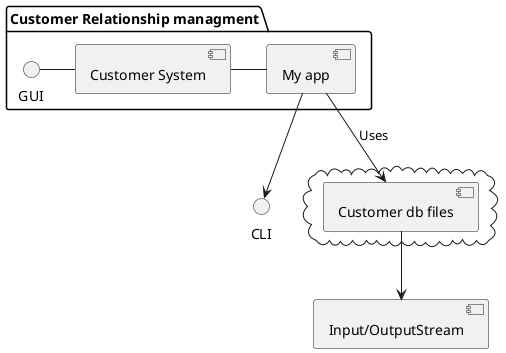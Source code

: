 @startuml

package "Customer Relationship managment" {
  GUI - [Customer System]
  [My app]
  [Customer System] - [My app]
}

cloud {
  [My app] --> [Customer db files] : Uses

}
[Customer db files] --> [Input/OutputStream]

[My app] --> CLI

@enduml
